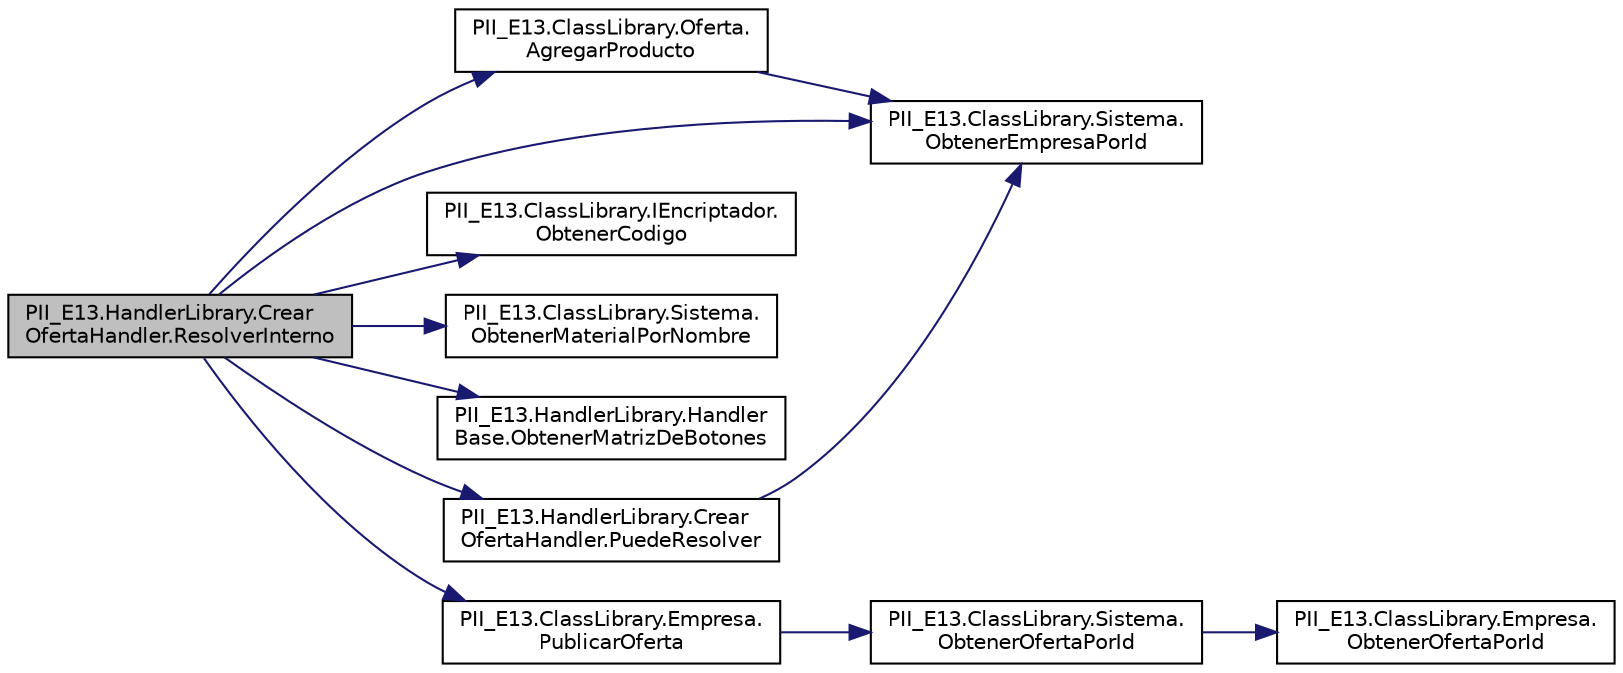 digraph "PII_E13.HandlerLibrary.CrearOfertaHandler.ResolverInterno"
{
 // INTERACTIVE_SVG=YES
 // LATEX_PDF_SIZE
  edge [fontname="Helvetica",fontsize="10",labelfontname="Helvetica",labelfontsize="10"];
  node [fontname="Helvetica",fontsize="10",shape=record];
  rankdir="LR";
  Node1 [label="PII_E13.HandlerLibrary.Crear\lOfertaHandler.ResolverInterno",height=0.2,width=0.4,color="black", fillcolor="grey75", style="filled", fontcolor="black",tooltip="La clase procesa el mensaje y retorna true o no lo procesa y retorna false."];
  Node1 -> Node2 [color="midnightblue",fontsize="10",style="solid",fontname="Helvetica"];
  Node2 [label="PII_E13.ClassLibrary.Oferta.\lAgregarProducto",height=0.2,width=0.4,color="black", fillcolor="white", style="filled",URL="$classPII__E13_1_1ClassLibrary_1_1Oferta.html#a1d688e484b4d201a51427e3155f667f9",tooltip="Agrega un producto a la lista de productos."];
  Node2 -> Node3 [color="midnightblue",fontsize="10",style="solid",fontname="Helvetica"];
  Node3 [label="PII_E13.ClassLibrary.Sistema.\lObtenerEmpresaPorId",height=0.2,width=0.4,color="black", fillcolor="white", style="filled",URL="$classPII__E13_1_1ClassLibrary_1_1Sistema.html#ad5ba43efa8cb672f355206b9e8ebaa1b",tooltip="Recupera una instancia de Empresa de la lista de empresas utilizando su id y una id dada."];
  Node1 -> Node4 [color="midnightblue",fontsize="10",style="solid",fontname="Helvetica"];
  Node4 [label="PII_E13.ClassLibrary.IEncriptador.\lObtenerCodigo",height=0.2,width=0.4,color="black", fillcolor="white", style="filled",URL="$interfacePII__E13_1_1ClassLibrary_1_1IEncriptador.html#a46b832b0d3221b775b53dcaebb6b9f9f",tooltip="Genera un hash utilizando un algoritmo de encriptación."];
  Node1 -> Node3 [color="midnightblue",fontsize="10",style="solid",fontname="Helvetica"];
  Node1 -> Node5 [color="midnightblue",fontsize="10",style="solid",fontname="Helvetica"];
  Node5 [label="PII_E13.ClassLibrary.Sistema.\lObtenerMaterialPorNombre",height=0.2,width=0.4,color="black", fillcolor="white", style="filled",URL="$classPII__E13_1_1ClassLibrary_1_1Sistema.html#a6ad932eae0be66a54c66778fdad789ff",tooltip="Recupera una instancia de Material de la lista de materiales utilizando su nombre y un nombre dado."];
  Node1 -> Node6 [color="midnightblue",fontsize="10",style="solid",fontname="Helvetica"];
  Node6 [label="PII_E13.HandlerLibrary.Handler\lBase.ObtenerMatrizDeBotones",height=0.2,width=0.4,color="black", fillcolor="white", style="filled",URL="$classPII__E13_1_1HandlerLibrary_1_1HandlerBase.html#a681545469125c8f883bb24a0b786ee4d",tooltip="Genera una matriz de botones en base a una lista de instancias de implementaciones de IBoton,..."];
  Node1 -> Node7 [color="midnightblue",fontsize="10",style="solid",fontname="Helvetica"];
  Node7 [label="PII_E13.ClassLibrary.Empresa.\lPublicarOferta",height=0.2,width=0.4,color="black", fillcolor="white", style="filled",URL="$classPII__E13_1_1ClassLibrary_1_1Empresa.html#afb0e56e8465ab160e43423f83b599d92",tooltip="Crea una nueva Oferta y la añade a la lista de ofertas de la empresa."];
  Node7 -> Node8 [color="midnightblue",fontsize="10",style="solid",fontname="Helvetica"];
  Node8 [label="PII_E13.ClassLibrary.Sistema.\lObtenerOfertaPorId",height=0.2,width=0.4,color="black", fillcolor="white", style="filled",URL="$classPII__E13_1_1ClassLibrary_1_1Sistema.html#a08e2b2be41082a60b95f557f181c01ce",tooltip="Recupera una instancia de Oferta de la lista de de emprendedores y sus respectivas listas de ofertas."];
  Node8 -> Node9 [color="midnightblue",fontsize="10",style="solid",fontname="Helvetica"];
  Node9 [label="PII_E13.ClassLibrary.Empresa.\lObtenerOfertaPorId",height=0.2,width=0.4,color="black", fillcolor="white", style="filled",URL="$classPII__E13_1_1ClassLibrary_1_1Empresa.html#a6dd767eac6309fdad112dccee2878c7c",tooltip="Recupera una oferta de la lista de ofertas utilizando su id y una id dada."];
  Node1 -> Node10 [color="midnightblue",fontsize="10",style="solid",fontname="Helvetica"];
  Node10 [label="PII_E13.HandlerLibrary.Crear\lOfertaHandler.PuedeResolver",height=0.2,width=0.4,color="black", fillcolor="white", style="filled",URL="$classPII__E13_1_1HandlerLibrary_1_1CrearOfertaHandler.html#abea3d6ea6958f7ae1518861ebe7b6e61",tooltip="Determina si este \"handler\" puede procesar el mensaje."];
  Node10 -> Node3 [color="midnightblue",fontsize="10",style="solid",fontname="Helvetica"];
}
